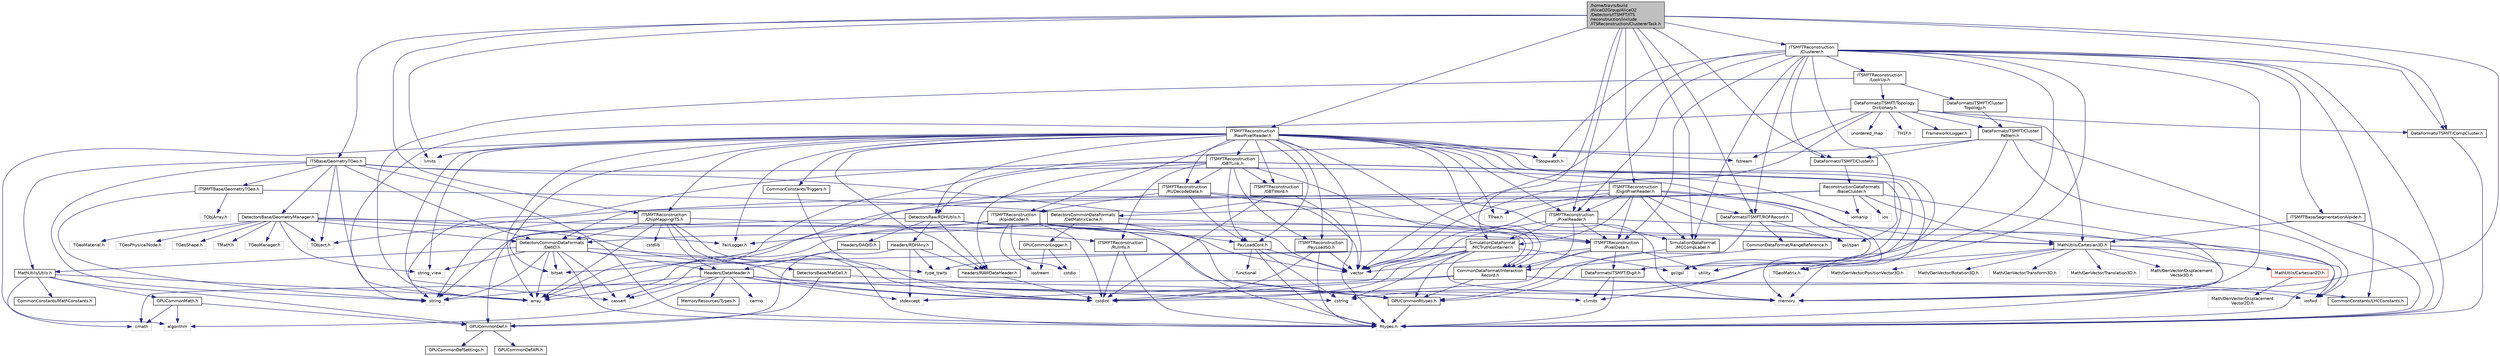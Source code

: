 digraph "/home/travis/build/AliceO2Group/AliceO2/Detectors/ITSMFT/ITS/reconstruction/include/ITSReconstruction/ClustererTask.h"
{
 // INTERACTIVE_SVG=YES
  bgcolor="transparent";
  edge [fontname="Helvetica",fontsize="10",labelfontname="Helvetica",labelfontsize="10"];
  node [fontname="Helvetica",fontsize="10",shape=record];
  Node0 [label="/home/travis/build\l/AliceO2Group/AliceO2\l/Detectors/ITSMFT/ITS\l/reconstruction/include\l/ITSReconstruction/ClustererTask.h",height=0.2,width=0.4,color="black", fillcolor="grey75", style="filled", fontcolor="black"];
  Node0 -> Node1 [color="midnightblue",fontsize="10",style="solid",fontname="Helvetica"];
  Node1 [label="ITSBase/GeometryTGeo.h",height=0.2,width=0.4,color="black",URL="$d9/dfb/ITSMFT_2ITS_2base_2include_2ITSBase_2GeometryTGeo_8h.html"];
  Node1 -> Node2 [color="midnightblue",fontsize="10",style="solid",fontname="Helvetica"];
  Node2 [label="TGeoMatrix.h",height=0.2,width=0.4,color="grey75"];
  Node1 -> Node3 [color="midnightblue",fontsize="10",style="solid",fontname="Helvetica"];
  Node3 [label="TObject.h",height=0.2,width=0.4,color="grey75"];
  Node1 -> Node4 [color="midnightblue",fontsize="10",style="solid",fontname="Helvetica"];
  Node4 [label="array",height=0.2,width=0.4,color="grey75"];
  Node1 -> Node5 [color="midnightblue",fontsize="10",style="solid",fontname="Helvetica"];
  Node5 [label="string",height=0.2,width=0.4,color="grey75"];
  Node1 -> Node6 [color="midnightblue",fontsize="10",style="solid",fontname="Helvetica"];
  Node6 [label="vector",height=0.2,width=0.4,color="grey75"];
  Node1 -> Node7 [color="midnightblue",fontsize="10",style="solid",fontname="Helvetica"];
  Node7 [label="DetectorsBase/GeometryManager.h",height=0.2,width=0.4,color="black",URL="$db/dcc/Detectors_2Base_2include_2DetectorsBase_2GeometryManager_8h.html"];
  Node7 -> Node8 [color="midnightblue",fontsize="10",style="solid",fontname="Helvetica"];
  Node8 [label="TGeoManager.h",height=0.2,width=0.4,color="grey75"];
  Node7 -> Node9 [color="midnightblue",fontsize="10",style="solid",fontname="Helvetica"];
  Node9 [label="TGeoMaterial.h",height=0.2,width=0.4,color="grey75"];
  Node7 -> Node10 [color="midnightblue",fontsize="10",style="solid",fontname="Helvetica"];
  Node10 [label="TGeoPhysicalNode.h",height=0.2,width=0.4,color="grey75"];
  Node7 -> Node11 [color="midnightblue",fontsize="10",style="solid",fontname="Helvetica"];
  Node11 [label="TGeoShape.h",height=0.2,width=0.4,color="grey75"];
  Node7 -> Node12 [color="midnightblue",fontsize="10",style="solid",fontname="Helvetica"];
  Node12 [label="TMath.h",height=0.2,width=0.4,color="grey75"];
  Node7 -> Node3 [color="midnightblue",fontsize="10",style="solid",fontname="Helvetica"];
  Node7 -> Node13 [color="midnightblue",fontsize="10",style="solid",fontname="Helvetica"];
  Node13 [label="string_view",height=0.2,width=0.4,color="grey75"];
  Node7 -> Node14 [color="midnightblue",fontsize="10",style="solid",fontname="Helvetica"];
  Node14 [label="DetectorsCommonDataFormats\l/DetID.h",height=0.2,width=0.4,color="black",URL="$d6/d31/DetID_8h.html"];
  Node14 -> Node15 [color="midnightblue",fontsize="10",style="solid",fontname="Helvetica"];
  Node15 [label="Rtypes.h",height=0.2,width=0.4,color="grey75"];
  Node14 -> Node4 [color="midnightblue",fontsize="10",style="solid",fontname="Helvetica"];
  Node14 -> Node16 [color="midnightblue",fontsize="10",style="solid",fontname="Helvetica"];
  Node16 [label="bitset",height=0.2,width=0.4,color="grey75"];
  Node14 -> Node17 [color="midnightblue",fontsize="10",style="solid",fontname="Helvetica"];
  Node17 [label="cassert",height=0.2,width=0.4,color="grey75"];
  Node14 -> Node18 [color="midnightblue",fontsize="10",style="solid",fontname="Helvetica"];
  Node18 [label="cstdint",height=0.2,width=0.4,color="grey75"];
  Node14 -> Node13 [color="midnightblue",fontsize="10",style="solid",fontname="Helvetica"];
  Node14 -> Node5 [color="midnightblue",fontsize="10",style="solid",fontname="Helvetica"];
  Node14 -> Node19 [color="midnightblue",fontsize="10",style="solid",fontname="Helvetica"];
  Node19 [label="type_traits",height=0.2,width=0.4,color="grey75"];
  Node14 -> Node20 [color="midnightblue",fontsize="10",style="solid",fontname="Helvetica"];
  Node20 [label="MathUtils/Utils.h",height=0.2,width=0.4,color="black",URL="$d9/d52/Common_2MathUtils_2include_2MathUtils_2Utils_8h.html"];
  Node20 -> Node4 [color="midnightblue",fontsize="10",style="solid",fontname="Helvetica"];
  Node20 -> Node21 [color="midnightblue",fontsize="10",style="solid",fontname="Helvetica"];
  Node21 [label="cmath",height=0.2,width=0.4,color="grey75"];
  Node20 -> Node22 [color="midnightblue",fontsize="10",style="solid",fontname="Helvetica"];
  Node22 [label="GPUCommonDef.h",height=0.2,width=0.4,color="black",URL="$df/d21/GPUCommonDef_8h.html"];
  Node22 -> Node23 [color="midnightblue",fontsize="10",style="solid",fontname="Helvetica"];
  Node23 [label="GPUCommonDefSettings.h",height=0.2,width=0.4,color="black",URL="$d5/d93/GPUCommonDefSettings_8h.html"];
  Node22 -> Node24 [color="midnightblue",fontsize="10",style="solid",fontname="Helvetica"];
  Node24 [label="GPUCommonDefAPI.h",height=0.2,width=0.4,color="black",URL="$da/d5a/GPUCommonDefAPI_8h.html"];
  Node20 -> Node25 [color="midnightblue",fontsize="10",style="solid",fontname="Helvetica"];
  Node25 [label="GPUCommonMath.h",height=0.2,width=0.4,color="black",URL="$d6/da2/GPUCommonMath_8h.html"];
  Node25 -> Node22 [color="midnightblue",fontsize="10",style="solid",fontname="Helvetica"];
  Node25 -> Node21 [color="midnightblue",fontsize="10",style="solid",fontname="Helvetica"];
  Node25 -> Node26 [color="midnightblue",fontsize="10",style="solid",fontname="Helvetica"];
  Node26 [label="algorithm",height=0.2,width=0.4,color="grey75"];
  Node20 -> Node27 [color="midnightblue",fontsize="10",style="solid",fontname="Helvetica"];
  Node27 [label="CommonConstants/MathConstants.h",height=0.2,width=0.4,color="black",URL="$d6/d84/MathConstants_8h.html",tooltip="useful math constants "];
  Node14 -> Node28 [color="midnightblue",fontsize="10",style="solid",fontname="Helvetica"];
  Node28 [label="Headers/DataHeader.h",height=0.2,width=0.4,color="black",URL="$dc/dcd/DataHeader_8h.html"];
  Node28 -> Node18 [color="midnightblue",fontsize="10",style="solid",fontname="Helvetica"];
  Node28 -> Node29 [color="midnightblue",fontsize="10",style="solid",fontname="Helvetica"];
  Node29 [label="memory",height=0.2,width=0.4,color="grey75"];
  Node28 -> Node17 [color="midnightblue",fontsize="10",style="solid",fontname="Helvetica"];
  Node28 -> Node30 [color="midnightblue",fontsize="10",style="solid",fontname="Helvetica"];
  Node30 [label="cstring",height=0.2,width=0.4,color="grey75"];
  Node28 -> Node26 [color="midnightblue",fontsize="10",style="solid",fontname="Helvetica"];
  Node28 -> Node31 [color="midnightblue",fontsize="10",style="solid",fontname="Helvetica"];
  Node31 [label="stdexcept",height=0.2,width=0.4,color="grey75"];
  Node28 -> Node5 [color="midnightblue",fontsize="10",style="solid",fontname="Helvetica"];
  Node28 -> Node32 [color="midnightblue",fontsize="10",style="solid",fontname="Helvetica"];
  Node32 [label="climits",height=0.2,width=0.4,color="grey75"];
  Node28 -> Node33 [color="midnightblue",fontsize="10",style="solid",fontname="Helvetica"];
  Node33 [label="MemoryResources/Types.h",height=0.2,width=0.4,color="black",URL="$d7/df8/Types_8h.html"];
  Node28 -> Node34 [color="midnightblue",fontsize="10",style="solid",fontname="Helvetica"];
  Node34 [label="cerrno",height=0.2,width=0.4,color="grey75"];
  Node7 -> Node35 [color="midnightblue",fontsize="10",style="solid",fontname="Helvetica"];
  Node35 [label="FairLogger.h",height=0.2,width=0.4,color="grey75"];
  Node7 -> Node36 [color="midnightblue",fontsize="10",style="solid",fontname="Helvetica"];
  Node36 [label="MathUtils/Cartesian3D.h",height=0.2,width=0.4,color="black",URL="$dd/d76/Cartesian3D_8h.html"];
  Node36 -> Node37 [color="midnightblue",fontsize="10",style="solid",fontname="Helvetica"];
  Node37 [label="Math/GenVector/Displacement\lVector3D.h",height=0.2,width=0.4,color="grey75"];
  Node36 -> Node38 [color="midnightblue",fontsize="10",style="solid",fontname="Helvetica"];
  Node38 [label="Math/GenVector/PositionVector3D.h",height=0.2,width=0.4,color="grey75"];
  Node36 -> Node39 [color="midnightblue",fontsize="10",style="solid",fontname="Helvetica"];
  Node39 [label="Math/GenVector/Rotation3D.h",height=0.2,width=0.4,color="grey75"];
  Node36 -> Node40 [color="midnightblue",fontsize="10",style="solid",fontname="Helvetica"];
  Node40 [label="Math/GenVector/Transform3D.h",height=0.2,width=0.4,color="grey75"];
  Node36 -> Node41 [color="midnightblue",fontsize="10",style="solid",fontname="Helvetica"];
  Node41 [label="Math/GenVector/Translation3D.h",height=0.2,width=0.4,color="grey75"];
  Node36 -> Node15 [color="midnightblue",fontsize="10",style="solid",fontname="Helvetica"];
  Node36 -> Node2 [color="midnightblue",fontsize="10",style="solid",fontname="Helvetica"];
  Node36 -> Node42 [color="midnightblue",fontsize="10",style="solid",fontname="Helvetica"];
  Node42 [label="iosfwd",height=0.2,width=0.4,color="grey75"];
  Node36 -> Node43 [color="midnightblue",fontsize="10",style="solid",fontname="Helvetica"];
  Node43 [label="MathUtils/Cartesian2D.h",height=0.2,width=0.4,color="red",URL="$d2/dd0/Cartesian2D_8h.html"];
  Node43 -> Node44 [color="midnightblue",fontsize="10",style="solid",fontname="Helvetica"];
  Node44 [label="Math/GenVector/Displacement\lVector2D.h",height=0.2,width=0.4,color="grey75"];
  Node7 -> Node46 [color="midnightblue",fontsize="10",style="solid",fontname="Helvetica"];
  Node46 [label="DetectorsBase/MatCell.h",height=0.2,width=0.4,color="black",URL="$db/dba/MatCell_8h.html",tooltip="Declarations for material properties of the cell (voxel) "];
  Node46 -> Node22 [color="midnightblue",fontsize="10",style="solid",fontname="Helvetica"];
  Node46 -> Node47 [color="midnightblue",fontsize="10",style="solid",fontname="Helvetica"];
  Node47 [label="GPUCommonRtypes.h",height=0.2,width=0.4,color="black",URL="$d2/d45/GPUCommonRtypes_8h.html"];
  Node47 -> Node15 [color="midnightblue",fontsize="10",style="solid",fontname="Helvetica"];
  Node1 -> Node14 [color="midnightblue",fontsize="10",style="solid",fontname="Helvetica"];
  Node1 -> Node48 [color="midnightblue",fontsize="10",style="solid",fontname="Helvetica"];
  Node48 [label="ITSMFTBase/GeometryTGeo.h",height=0.2,width=0.4,color="black",URL="$d4/d5c/ITSMFT_2common_2base_2include_2ITSMFTBase_2GeometryTGeo_8h.html"];
  Node48 -> Node49 [color="midnightblue",fontsize="10",style="solid",fontname="Helvetica"];
  Node49 [label="TObjArray.h",height=0.2,width=0.4,color="grey75"];
  Node48 -> Node5 [color="midnightblue",fontsize="10",style="solid",fontname="Helvetica"];
  Node48 -> Node50 [color="midnightblue",fontsize="10",style="solid",fontname="Helvetica"];
  Node50 [label="DetectorsCommonDataFormats\l/DetMatrixCache.h",height=0.2,width=0.4,color="black",URL="$d4/d20/DetMatrixCache_8h.html"];
  Node50 -> Node51 [color="midnightblue",fontsize="10",style="solid",fontname="Helvetica"];
  Node51 [label="GPUCommonLogger.h",height=0.2,width=0.4,color="black",URL="$df/d5b/GPUCommonLogger_8h.html"];
  Node51 -> Node52 [color="midnightblue",fontsize="10",style="solid",fontname="Helvetica"];
  Node52 [label="iostream",height=0.2,width=0.4,color="grey75"];
  Node51 -> Node53 [color="midnightblue",fontsize="10",style="solid",fontname="Helvetica"];
  Node53 [label="cstdio",height=0.2,width=0.4,color="grey75"];
  Node50 -> Node47 [color="midnightblue",fontsize="10",style="solid",fontname="Helvetica"];
  Node50 -> Node4 [color="midnightblue",fontsize="10",style="solid",fontname="Helvetica"];
  Node50 -> Node6 [color="midnightblue",fontsize="10",style="solid",fontname="Helvetica"];
  Node50 -> Node14 [color="midnightblue",fontsize="10",style="solid",fontname="Helvetica"];
  Node50 -> Node36 [color="midnightblue",fontsize="10",style="solid",fontname="Helvetica"];
  Node1 -> Node20 [color="midnightblue",fontsize="10",style="solid",fontname="Helvetica"];
  Node1 -> Node15 [color="midnightblue",fontsize="10",style="solid",fontname="Helvetica"];
  Node0 -> Node54 [color="midnightblue",fontsize="10",style="solid",fontname="Helvetica"];
  Node54 [label="ITSMFTReconstruction\l/ChipMappingITS.h",height=0.2,width=0.4,color="black",URL="$d3/d57/ChipMappingITS_8h.html"];
  Node54 -> Node15 [color="midnightblue",fontsize="10",style="solid",fontname="Helvetica"];
  Node54 -> Node4 [color="midnightblue",fontsize="10",style="solid",fontname="Helvetica"];
  Node54 -> Node55 [color="midnightblue",fontsize="10",style="solid",fontname="Helvetica"];
  Node55 [label="cstdlib",height=0.2,width=0.4,color="grey75"];
  Node54 -> Node18 [color="midnightblue",fontsize="10",style="solid",fontname="Helvetica"];
  Node54 -> Node5 [color="midnightblue",fontsize="10",style="solid",fontname="Helvetica"];
  Node54 -> Node28 [color="midnightblue",fontsize="10",style="solid",fontname="Helvetica"];
  Node54 -> Node56 [color="midnightblue",fontsize="10",style="solid",fontname="Helvetica"];
  Node56 [label="ITSMFTReconstruction\l/RUInfo.h",height=0.2,width=0.4,color="black",URL="$dc/dd8/RUInfo_8h.html"];
  Node56 -> Node15 [color="midnightblue",fontsize="10",style="solid",fontname="Helvetica"];
  Node56 -> Node18 [color="midnightblue",fontsize="10",style="solid",fontname="Helvetica"];
  Node54 -> Node14 [color="midnightblue",fontsize="10",style="solid",fontname="Helvetica"];
  Node0 -> Node57 [color="midnightblue",fontsize="10",style="solid",fontname="Helvetica"];
  Node57 [label="ITSMFTReconstruction\l/PixelReader.h",height=0.2,width=0.4,color="black",URL="$df/d2e/PixelReader_8h.html",tooltip="Abstract class for Alpide data reader class. "];
  Node57 -> Node15 [color="midnightblue",fontsize="10",style="solid",fontname="Helvetica"];
  Node57 -> Node58 [color="midnightblue",fontsize="10",style="solid",fontname="Helvetica"];
  Node58 [label="ITSMFTReconstruction\l/PixelData.h",height=0.2,width=0.4,color="black",URL="$da/d8d/PixelData_8h.html",tooltip="Transient data classes for single pixel and set of pixels from current chip. "];
  Node58 -> Node59 [color="midnightblue",fontsize="10",style="solid",fontname="Helvetica"];
  Node59 [label="DataFormatsITSMFT/Digit.h",height=0.2,width=0.4,color="black",URL="$d3/d1e/DataFormats_2Detectors_2ITSMFT_2common_2include_2DataFormatsITSMFT_2Digit_8h.html"];
  Node59 -> Node15 [color="midnightblue",fontsize="10",style="solid",fontname="Helvetica"];
  Node59 -> Node32 [color="midnightblue",fontsize="10",style="solid",fontname="Helvetica"];
  Node58 -> Node60 [color="midnightblue",fontsize="10",style="solid",fontname="Helvetica"];
  Node60 [label="CommonDataFormat/Interaction\lRecord.h",height=0.2,width=0.4,color="black",URL="$d9/d80/InteractionRecord_8h.html"];
  Node60 -> Node47 [color="midnightblue",fontsize="10",style="solid",fontname="Helvetica"];
  Node60 -> Node42 [color="midnightblue",fontsize="10",style="solid",fontname="Helvetica"];
  Node60 -> Node21 [color="midnightblue",fontsize="10",style="solid",fontname="Helvetica"];
  Node60 -> Node18 [color="midnightblue",fontsize="10",style="solid",fontname="Helvetica"];
  Node60 -> Node61 [color="midnightblue",fontsize="10",style="solid",fontname="Helvetica"];
  Node61 [label="CommonConstants/LHCConstants.h",height=0.2,width=0.4,color="black",URL="$d4/dc6/LHCConstants_8h.html",tooltip="Header to collect LHC related constants. "];
  Node58 -> Node6 [color="midnightblue",fontsize="10",style="solid",fontname="Helvetica"];
  Node58 -> Node62 [color="midnightblue",fontsize="10",style="solid",fontname="Helvetica"];
  Node62 [label="utility",height=0.2,width=0.4,color="grey75"];
  Node58 -> Node18 [color="midnightblue",fontsize="10",style="solid",fontname="Helvetica"];
  Node57 -> Node63 [color="midnightblue",fontsize="10",style="solid",fontname="Helvetica"];
  Node63 [label="SimulationDataFormat\l/MCCompLabel.h",height=0.2,width=0.4,color="black",URL="$d7/dcd/MCCompLabel_8h.html"];
  Node63 -> Node47 [color="midnightblue",fontsize="10",style="solid",fontname="Helvetica"];
  Node57 -> Node64 [color="midnightblue",fontsize="10",style="solid",fontname="Helvetica"];
  Node64 [label="SimulationDataFormat\l/MCTruthContainer.h",height=0.2,width=0.4,color="black",URL="$db/d14/MCTruthContainer_8h.html",tooltip="Definition of a container to keep Monte Carlo truth external to simulation objects. "];
  Node64 -> Node47 [color="midnightblue",fontsize="10",style="solid",fontname="Helvetica"];
  Node64 -> Node18 [color="midnightblue",fontsize="10",style="solid",fontname="Helvetica"];
  Node64 -> Node17 [color="midnightblue",fontsize="10",style="solid",fontname="Helvetica"];
  Node64 -> Node31 [color="midnightblue",fontsize="10",style="solid",fontname="Helvetica"];
  Node64 -> Node65 [color="midnightblue",fontsize="10",style="solid",fontname="Helvetica"];
  Node65 [label="gsl/gsl",height=0.2,width=0.4,color="grey75"];
  Node64 -> Node19 [color="midnightblue",fontsize="10",style="solid",fontname="Helvetica"];
  Node64 -> Node30 [color="midnightblue",fontsize="10",style="solid",fontname="Helvetica"];
  Node64 -> Node29 [color="midnightblue",fontsize="10",style="solid",fontname="Helvetica"];
  Node64 -> Node6 [color="midnightblue",fontsize="10",style="solid",fontname="Helvetica"];
  Node57 -> Node60 [color="midnightblue",fontsize="10",style="solid",fontname="Helvetica"];
  Node57 -> Node6 [color="midnightblue",fontsize="10",style="solid",fontname="Helvetica"];
  Node0 -> Node66 [color="midnightblue",fontsize="10",style="solid",fontname="Helvetica"];
  Node66 [label="ITSMFTReconstruction\l/RawPixelReader.h",height=0.2,width=0.4,color="black",URL="$dd/db8/RawPixelReader_8h.html",tooltip="Definition of the Alpide pixel reader for raw data processing. "];
  Node66 -> Node67 [color="midnightblue",fontsize="10",style="solid",fontname="Helvetica"];
  Node67 [label="Headers/RAWDataHeader.h",height=0.2,width=0.4,color="black",URL="$d4/d78/DataFormats_2Headers_2include_2Headers_2RAWDataHeader_8h.html"];
  Node67 -> Node18 [color="midnightblue",fontsize="10",style="solid",fontname="Helvetica"];
  Node66 -> Node60 [color="midnightblue",fontsize="10",style="solid",fontname="Helvetica"];
  Node66 -> Node57 [color="midnightblue",fontsize="10",style="solid",fontname="Helvetica"];
  Node66 -> Node58 [color="midnightblue",fontsize="10",style="solid",fontname="Helvetica"];
  Node66 -> Node54 [color="midnightblue",fontsize="10",style="solid",fontname="Helvetica"];
  Node66 -> Node68 [color="midnightblue",fontsize="10",style="solid",fontname="Helvetica"];
  Node68 [label="ITSMFTReconstruction\l/AlpideCoder.h",height=0.2,width=0.4,color="black",URL="$d8/da2/AlpideCoder_8h.html",tooltip="class for the ALPIDE data decoding/encoding "];
  Node68 -> Node15 [color="midnightblue",fontsize="10",style="solid",fontname="Helvetica"];
  Node68 -> Node53 [color="midnightblue",fontsize="10",style="solid",fontname="Helvetica"];
  Node68 -> Node18 [color="midnightblue",fontsize="10",style="solid",fontname="Helvetica"];
  Node68 -> Node6 [color="midnightblue",fontsize="10",style="solid",fontname="Helvetica"];
  Node68 -> Node5 [color="midnightblue",fontsize="10",style="solid",fontname="Helvetica"];
  Node68 -> Node35 [color="midnightblue",fontsize="10",style="solid",fontname="Helvetica"];
  Node68 -> Node52 [color="midnightblue",fontsize="10",style="solid",fontname="Helvetica"];
  Node68 -> Node69 [color="midnightblue",fontsize="10",style="solid",fontname="Helvetica"];
  Node69 [label="PayLoadCont.h",height=0.2,width=0.4,color="black",URL="$d0/d35/PayLoadCont_8h.html",tooltip="Declaration of class for continuos buffer of ALPIDE data. "];
  Node69 -> Node30 [color="midnightblue",fontsize="10",style="solid",fontname="Helvetica"];
  Node69 -> Node6 [color="midnightblue",fontsize="10",style="solid",fontname="Helvetica"];
  Node69 -> Node70 [color="midnightblue",fontsize="10",style="solid",fontname="Helvetica"];
  Node70 [label="functional",height=0.2,width=0.4,color="grey75"];
  Node69 -> Node15 [color="midnightblue",fontsize="10",style="solid",fontname="Helvetica"];
  Node68 -> Node58 [color="midnightblue",fontsize="10",style="solid",fontname="Helvetica"];
  Node66 -> Node71 [color="midnightblue",fontsize="10",style="solid",fontname="Helvetica"];
  Node71 [label="ITSMFTReconstruction\l/GBTWord.h",height=0.2,width=0.4,color="black",URL="$dd/d86/GBTWord_8h.html"];
  Node71 -> Node15 [color="midnightblue",fontsize="10",style="solid",fontname="Helvetica"];
  Node71 -> Node18 [color="midnightblue",fontsize="10",style="solid",fontname="Helvetica"];
  Node66 -> Node72 [color="midnightblue",fontsize="10",style="solid",fontname="Helvetica"];
  Node72 [label="CommonConstants/Triggers.h",height=0.2,width=0.4,color="black",URL="$de/da4/Triggers_8h.html",tooltip="Definition of the 32 Central Trigger System (CTS) Trigger Types defined in https://twiki.cern.ch/twiki/pub/ALICE/NoteForFEDevelopers/CTS_CRU_FE_interface.pdf. "];
  Node72 -> Node18 [color="midnightblue",fontsize="10",style="solid",fontname="Helvetica"];
  Node66 -> Node69 [color="midnightblue",fontsize="10",style="solid",fontname="Helvetica"];
  Node66 -> Node73 [color="midnightblue",fontsize="10",style="solid",fontname="Helvetica"];
  Node73 [label="ITSMFTReconstruction\l/PayLoadSG.h",height=0.2,width=0.4,color="black",URL="$d4/d20/PayLoadSG_8h.html",tooltip="Declaration of class for scatter-gather buffer. "];
  Node73 -> Node18 [color="midnightblue",fontsize="10",style="solid",fontname="Helvetica"];
  Node73 -> Node6 [color="midnightblue",fontsize="10",style="solid",fontname="Helvetica"];
  Node73 -> Node15 [color="midnightblue",fontsize="10",style="solid",fontname="Helvetica"];
  Node66 -> Node74 [color="midnightblue",fontsize="10",style="solid",fontname="Helvetica"];
  Node74 [label="ITSMFTReconstruction\l/GBTLink.h",height=0.2,width=0.4,color="black",URL="$d0/dd1/GBTLink_8h.html",tooltip="Declarations of helper classes for the ITS/MFT raw data decoding. "];
  Node74 -> Node5 [color="midnightblue",fontsize="10",style="solid",fontname="Helvetica"];
  Node74 -> Node29 [color="midnightblue",fontsize="10",style="solid",fontname="Helvetica"];
  Node74 -> Node65 [color="midnightblue",fontsize="10",style="solid",fontname="Helvetica"];
  Node74 -> Node69 [color="midnightblue",fontsize="10",style="solid",fontname="Helvetica"];
  Node74 -> Node73 [color="midnightblue",fontsize="10",style="solid",fontname="Helvetica"];
  Node74 -> Node71 [color="midnightblue",fontsize="10",style="solid",fontname="Helvetica"];
  Node74 -> Node75 [color="midnightblue",fontsize="10",style="solid",fontname="Helvetica"];
  Node75 [label="ITSMFTReconstruction\l/RUDecodeData.h",height=0.2,width=0.4,color="black",URL="$db/d0e/RUDecodeData_8h.html",tooltip="Declaration of the Readout Unite decoder class. "];
  Node75 -> Node4 [color="midnightblue",fontsize="10",style="solid",fontname="Helvetica"];
  Node75 -> Node29 [color="midnightblue",fontsize="10",style="solid",fontname="Helvetica"];
  Node75 -> Node58 [color="midnightblue",fontsize="10",style="solid",fontname="Helvetica"];
  Node75 -> Node69 [color="midnightblue",fontsize="10",style="solid",fontname="Helvetica"];
  Node75 -> Node68 [color="midnightblue",fontsize="10",style="solid",fontname="Helvetica"];
  Node74 -> Node56 [color="midnightblue",fontsize="10",style="solid",fontname="Helvetica"];
  Node74 -> Node67 [color="midnightblue",fontsize="10",style="solid",fontname="Helvetica"];
  Node74 -> Node76 [color="midnightblue",fontsize="10",style="solid",fontname="Helvetica"];
  Node76 [label="DetectorsRaw/RDHUtils.h",height=0.2,width=0.4,color="black",URL="$d6/dec/Raw_2include_2DetectorsRaw_2RDHUtils_8h.html"];
  Node76 -> Node22 [color="midnightblue",fontsize="10",style="solid",fontname="Helvetica"];
  Node76 -> Node47 [color="midnightblue",fontsize="10",style="solid",fontname="Helvetica"];
  Node76 -> Node67 [color="midnightblue",fontsize="10",style="solid",fontname="Helvetica"];
  Node76 -> Node77 [color="midnightblue",fontsize="10",style="solid",fontname="Helvetica"];
  Node77 [label="Headers/RDHAny.h",height=0.2,width=0.4,color="black",URL="$d6/d89/RDHAny_8h.html"];
  Node77 -> Node22 [color="midnightblue",fontsize="10",style="solid",fontname="Helvetica"];
  Node77 -> Node67 [color="midnightblue",fontsize="10",style="solid",fontname="Helvetica"];
  Node77 -> Node19 [color="midnightblue",fontsize="10",style="solid",fontname="Helvetica"];
  Node77 -> Node31 [color="midnightblue",fontsize="10",style="solid",fontname="Helvetica"];
  Node76 -> Node60 [color="midnightblue",fontsize="10",style="solid",fontname="Helvetica"];
  Node76 -> Node78 [color="midnightblue",fontsize="10",style="solid",fontname="Helvetica"];
  Node78 [label="Headers/DAQID.h",height=0.2,width=0.4,color="black",URL="$d7/d34/DAQID_8h.html"];
  Node78 -> Node28 [color="midnightblue",fontsize="10",style="solid",fontname="Helvetica"];
  Node74 -> Node60 [color="midnightblue",fontsize="10",style="solid",fontname="Helvetica"];
  Node66 -> Node75 [color="midnightblue",fontsize="10",style="solid",fontname="Helvetica"];
  Node66 -> Node76 [color="midnightblue",fontsize="10",style="solid",fontname="Helvetica"];
  Node66 -> Node79 [color="midnightblue",fontsize="10",style="solid",fontname="Helvetica"];
  Node79 [label="TTree.h",height=0.2,width=0.4,color="grey75"];
  Node66 -> Node80 [color="midnightblue",fontsize="10",style="solid",fontname="Helvetica"];
  Node80 [label="TStopwatch.h",height=0.2,width=0.4,color="grey75"];
  Node66 -> Node35 [color="midnightblue",fontsize="10",style="solid",fontname="Helvetica"];
  Node66 -> Node6 [color="midnightblue",fontsize="10",style="solid",fontname="Helvetica"];
  Node66 -> Node81 [color="midnightblue",fontsize="10",style="solid",fontname="Helvetica"];
  Node81 [label="limits",height=0.2,width=0.4,color="grey75"];
  Node66 -> Node32 [color="midnightblue",fontsize="10",style="solid",fontname="Helvetica"];
  Node66 -> Node29 [color="midnightblue",fontsize="10",style="solid",fontname="Helvetica"];
  Node66 -> Node26 [color="midnightblue",fontsize="10",style="solid",fontname="Helvetica"];
  Node66 -> Node17 [color="midnightblue",fontsize="10",style="solid",fontname="Helvetica"];
  Node66 -> Node82 [color="midnightblue",fontsize="10",style="solid",fontname="Helvetica"];
  Node82 [label="fstream",height=0.2,width=0.4,color="grey75"];
  Node66 -> Node13 [color="midnightblue",fontsize="10",style="solid",fontname="Helvetica"];
  Node66 -> Node4 [color="midnightblue",fontsize="10",style="solid",fontname="Helvetica"];
  Node66 -> Node16 [color="midnightblue",fontsize="10",style="solid",fontname="Helvetica"];
  Node66 -> Node83 [color="midnightblue",fontsize="10",style="solid",fontname="Helvetica"];
  Node83 [label="iomanip",height=0.2,width=0.4,color="grey75"];
  Node0 -> Node84 [color="midnightblue",fontsize="10",style="solid",fontname="Helvetica"];
  Node84 [label="ITSMFTReconstruction\l/DigitPixelReader.h",height=0.2,width=0.4,color="black",URL="$d4/d75/DigitPixelReader_8h.html",tooltip="Definition of the Alpide pixel reader for MC digits processing. "];
  Node84 -> Node57 [color="midnightblue",fontsize="10",style="solid",fontname="Helvetica"];
  Node84 -> Node58 [color="midnightblue",fontsize="10",style="solid",fontname="Helvetica"];
  Node84 -> Node85 [color="midnightblue",fontsize="10",style="solid",fontname="Helvetica"];
  Node85 [label="DataFormatsITSMFT/ROFRecord.h",height=0.2,width=0.4,color="black",URL="$d0/dc6/ITSMFT_2common_2include_2DataFormatsITSMFT_2ROFRecord_8h.html"];
  Node85 -> Node86 [color="midnightblue",fontsize="10",style="solid",fontname="Helvetica"];
  Node86 [label="CommonDataFormat/RangeReference.h",height=0.2,width=0.4,color="black",URL="$de/d64/RangeReference_8h.html",tooltip="Class to refer to the 1st entry and N elements of some group in the continuous container. "];
  Node86 -> Node47 [color="midnightblue",fontsize="10",style="solid",fontname="Helvetica"];
  Node85 -> Node60 [color="midnightblue",fontsize="10",style="solid",fontname="Helvetica"];
  Node85 -> Node87 [color="midnightblue",fontsize="10",style="solid",fontname="Helvetica"];
  Node87 [label="gsl/span",height=0.2,width=0.4,color="grey75"];
  Node84 -> Node59 [color="midnightblue",fontsize="10",style="solid",fontname="Helvetica"];
  Node84 -> Node14 [color="midnightblue",fontsize="10",style="solid",fontname="Helvetica"];
  Node84 -> Node64 [color="midnightblue",fontsize="10",style="solid",fontname="Helvetica"];
  Node84 -> Node63 [color="midnightblue",fontsize="10",style="solid",fontname="Helvetica"];
  Node84 -> Node79 [color="midnightblue",fontsize="10",style="solid",fontname="Helvetica"];
  Node84 -> Node6 [color="midnightblue",fontsize="10",style="solid",fontname="Helvetica"];
  Node84 -> Node29 [color="midnightblue",fontsize="10",style="solid",fontname="Helvetica"];
  Node84 -> Node87 [color="midnightblue",fontsize="10",style="solid",fontname="Helvetica"];
  Node0 -> Node88 [color="midnightblue",fontsize="10",style="solid",fontname="Helvetica"];
  Node88 [label="ITSMFTReconstruction\l/Clusterer.h",height=0.2,width=0.4,color="black",URL="$d6/d04/ITSMFT_2common_2reconstruction_2include_2ITSMFTReconstruction_2Clusterer_8h.html"];
  Node88 -> Node62 [color="midnightblue",fontsize="10",style="solid",fontname="Helvetica"];
  Node88 -> Node6 [color="midnightblue",fontsize="10",style="solid",fontname="Helvetica"];
  Node88 -> Node30 [color="midnightblue",fontsize="10",style="solid",fontname="Helvetica"];
  Node88 -> Node29 [color="midnightblue",fontsize="10",style="solid",fontname="Helvetica"];
  Node88 -> Node87 [color="midnightblue",fontsize="10",style="solid",fontname="Helvetica"];
  Node88 -> Node89 [color="midnightblue",fontsize="10",style="solid",fontname="Helvetica"];
  Node89 [label="ITSMFTBase/SegmentationAlpide.h",height=0.2,width=0.4,color="black",URL="$d3/dba/SegmentationAlpide_8h.html",tooltip="Definition of the SegmentationAlpide class. "];
  Node89 -> Node15 [color="midnightblue",fontsize="10",style="solid",fontname="Helvetica"];
  Node89 -> Node36 [color="midnightblue",fontsize="10",style="solid",fontname="Helvetica"];
  Node88 -> Node90 [color="midnightblue",fontsize="10",style="solid",fontname="Helvetica"];
  Node90 [label="DataFormatsITSMFT/Cluster.h",height=0.2,width=0.4,color="black",URL="$d1/d62/DataFormats_2Detectors_2ITSMFT_2common_2include_2DataFormatsITSMFT_2Cluster_8h.html"];
  Node90 -> Node91 [color="midnightblue",fontsize="10",style="solid",fontname="Helvetica"];
  Node91 [label="ReconstructionDataFormats\l/BaseCluster.h",height=0.2,width=0.4,color="black",URL="$d4/de2/BaseCluster_8h.html"];
  Node91 -> Node3 [color="midnightblue",fontsize="10",style="solid",fontname="Helvetica"];
  Node91 -> Node16 [color="midnightblue",fontsize="10",style="solid",fontname="Helvetica"];
  Node91 -> Node83 [color="midnightblue",fontsize="10",style="solid",fontname="Helvetica"];
  Node91 -> Node92 [color="midnightblue",fontsize="10",style="solid",fontname="Helvetica"];
  Node92 [label="ios",height=0.2,width=0.4,color="grey75"];
  Node91 -> Node42 [color="midnightblue",fontsize="10",style="solid",fontname="Helvetica"];
  Node91 -> Node50 [color="midnightblue",fontsize="10",style="solid",fontname="Helvetica"];
  Node91 -> Node36 [color="midnightblue",fontsize="10",style="solid",fontname="Helvetica"];
  Node88 -> Node93 [color="midnightblue",fontsize="10",style="solid",fontname="Helvetica"];
  Node93 [label="DataFormatsITSMFT/CompCluster.h",height=0.2,width=0.4,color="black",URL="$df/de4/CompCluster_8h.html",tooltip="Definition of the ITSMFT compact cluster. "];
  Node93 -> Node15 [color="midnightblue",fontsize="10",style="solid",fontname="Helvetica"];
  Node88 -> Node85 [color="midnightblue",fontsize="10",style="solid",fontname="Helvetica"];
  Node88 -> Node57 [color="midnightblue",fontsize="10",style="solid",fontname="Helvetica"];
  Node88 -> Node58 [color="midnightblue",fontsize="10",style="solid",fontname="Helvetica"];
  Node88 -> Node94 [color="midnightblue",fontsize="10",style="solid",fontname="Helvetica"];
  Node94 [label="ITSMFTReconstruction\l/LookUp.h",height=0.2,width=0.4,color="black",URL="$df/ddf/LookUp_8h.html",tooltip="Definition of the LookUp class. "];
  Node94 -> Node4 [color="midnightblue",fontsize="10",style="solid",fontname="Helvetica"];
  Node94 -> Node95 [color="midnightblue",fontsize="10",style="solid",fontname="Helvetica"];
  Node95 [label="DataFormatsITSMFT/Cluster\lTopology.h",height=0.2,width=0.4,color="black",URL="$d8/ddb/ClusterTopology_8h.html",tooltip="Definition of the ClusterTopology class. "];
  Node95 -> Node96 [color="midnightblue",fontsize="10",style="solid",fontname="Helvetica"];
  Node96 [label="DataFormatsITSMFT/Cluster\lPattern.h",height=0.2,width=0.4,color="black",URL="$de/dc1/ClusterPattern_8h.html"];
  Node96 -> Node15 [color="midnightblue",fontsize="10",style="solid",fontname="Helvetica"];
  Node96 -> Node4 [color="midnightblue",fontsize="10",style="solid",fontname="Helvetica"];
  Node96 -> Node42 [color="midnightblue",fontsize="10",style="solid",fontname="Helvetica"];
  Node96 -> Node65 [color="midnightblue",fontsize="10",style="solid",fontname="Helvetica"];
  Node96 -> Node90 [color="midnightblue",fontsize="10",style="solid",fontname="Helvetica"];
  Node94 -> Node97 [color="midnightblue",fontsize="10",style="solid",fontname="Helvetica"];
  Node97 [label="DataFormatsITSMFT/Topology\lDictionary.h",height=0.2,width=0.4,color="black",URL="$d1/d08/TopologyDictionary_8h.html",tooltip="Definition of the ClusterTopology class. "];
  Node97 -> Node96 [color="midnightblue",fontsize="10",style="solid",fontname="Helvetica"];
  Node97 -> Node98 [color="midnightblue",fontsize="10",style="solid",fontname="Helvetica"];
  Node98 [label="Framework/Logger.h",height=0.2,width=0.4,color="black",URL="$dd/da4/Logger_8h.html"];
  Node97 -> Node82 [color="midnightblue",fontsize="10",style="solid",fontname="Helvetica"];
  Node97 -> Node5 [color="midnightblue",fontsize="10",style="solid",fontname="Helvetica"];
  Node97 -> Node99 [color="midnightblue",fontsize="10",style="solid",fontname="Helvetica"];
  Node99 [label="unordered_map",height=0.2,width=0.4,color="grey75"];
  Node97 -> Node6 [color="midnightblue",fontsize="10",style="solid",fontname="Helvetica"];
  Node97 -> Node36 [color="midnightblue",fontsize="10",style="solid",fontname="Helvetica"];
  Node97 -> Node93 [color="midnightblue",fontsize="10",style="solid",fontname="Helvetica"];
  Node97 -> Node100 [color="midnightblue",fontsize="10",style="solid",fontname="Helvetica"];
  Node100 [label="TH1F.h",height=0.2,width=0.4,color="grey75"];
  Node88 -> Node63 [color="midnightblue",fontsize="10",style="solid",fontname="Helvetica"];
  Node88 -> Node61 [color="midnightblue",fontsize="10",style="solid",fontname="Helvetica"];
  Node88 -> Node15 [color="midnightblue",fontsize="10",style="solid",fontname="Helvetica"];
  Node88 -> Node80 [color="midnightblue",fontsize="10",style="solid",fontname="Helvetica"];
  Node0 -> Node93 [color="midnightblue",fontsize="10",style="solid",fontname="Helvetica"];
  Node0 -> Node90 [color="midnightblue",fontsize="10",style="solid",fontname="Helvetica"];
  Node0 -> Node85 [color="midnightblue",fontsize="10",style="solid",fontname="Helvetica"];
  Node0 -> Node64 [color="midnightblue",fontsize="10",style="solid",fontname="Helvetica"];
  Node0 -> Node63 [color="midnightblue",fontsize="10",style="solid",fontname="Helvetica"];
  Node0 -> Node29 [color="midnightblue",fontsize="10",style="solid",fontname="Helvetica"];
  Node0 -> Node81 [color="midnightblue",fontsize="10",style="solid",fontname="Helvetica"];
}
